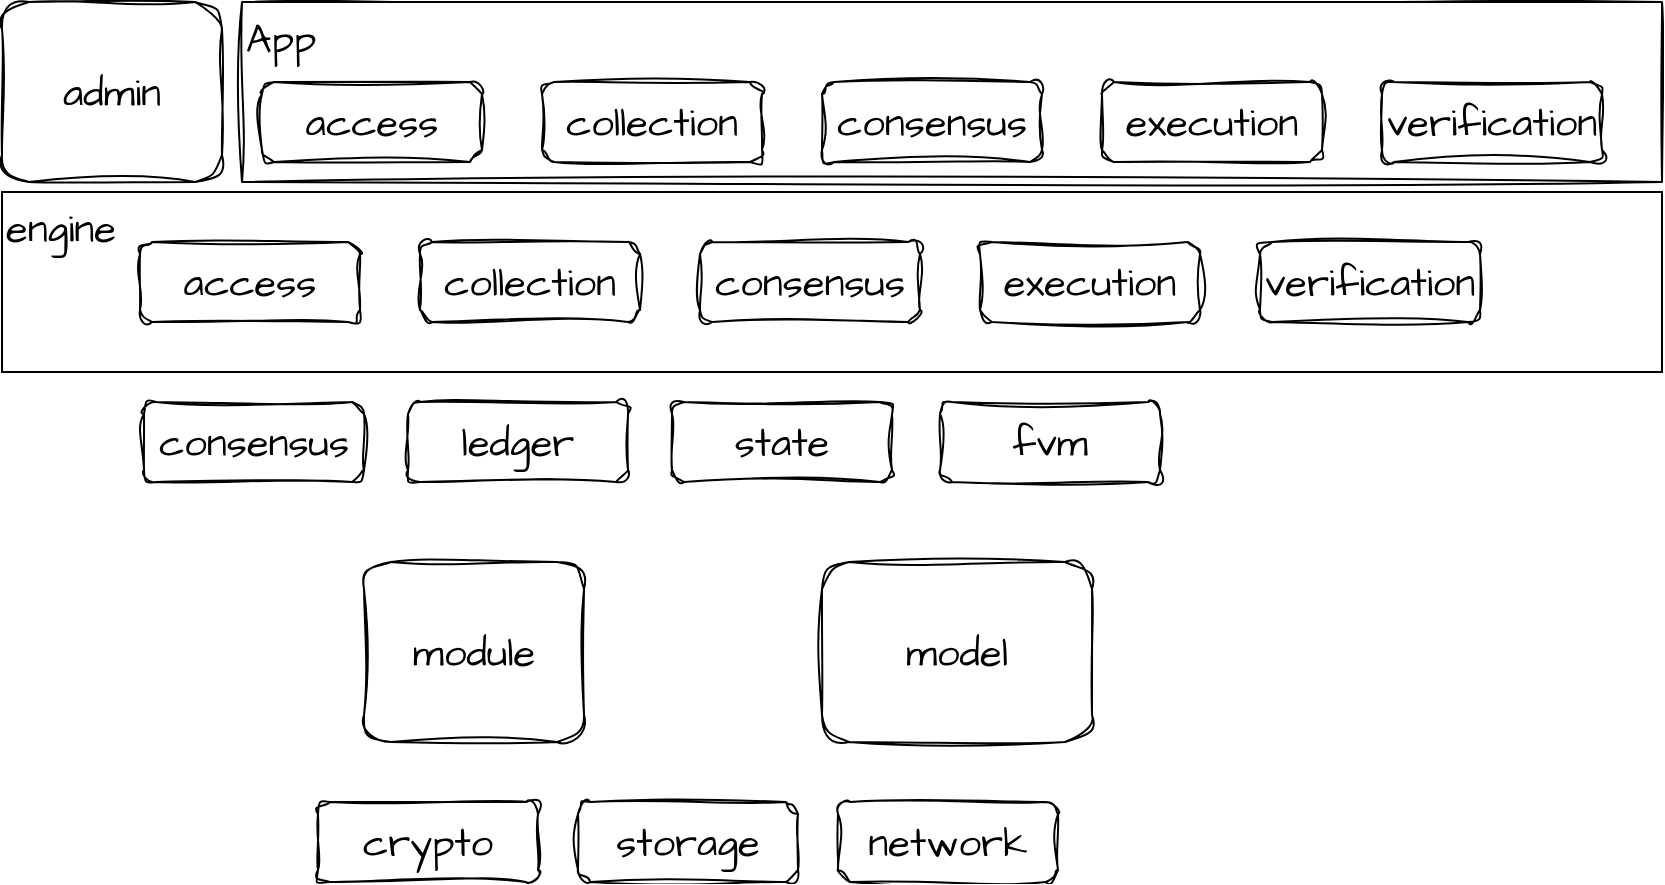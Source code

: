<mxfile version="21.3.2" type="github">
  <diagram name="第 1 页" id="mIYh2Olo3zjWcgwkDcKo">
    <mxGraphModel dx="1621" dy="591" grid="1" gridSize="10" guides="1" tooltips="1" connect="1" arrows="1" fold="1" page="1" pageScale="1" pageWidth="850" pageHeight="1100" math="0" shadow="0">
      <root>
        <mxCell id="0" />
        <mxCell id="1" parent="0" />
        <mxCell id="HFnXFwNVYUh2nl7cipx7-20" value="engine" style="rounded=0;whiteSpace=wrap;html=1;hachureGap=4;fontFamily=Architects Daughter;fontSource=https%3A%2F%2Ffonts.googleapis.com%2Fcss%3Ffamily%3DArchitects%2BDaughter;fontSize=20;align=left;verticalAlign=top;" vertex="1" parent="1">
          <mxGeometry x="-30" y="265" width="830" height="90" as="geometry" />
        </mxCell>
        <mxCell id="HFnXFwNVYUh2nl7cipx7-2" value="consensus" style="rounded=1;whiteSpace=wrap;html=1;sketch=1;hachureGap=4;jiggle=2;curveFitting=1;fontFamily=Architects Daughter;fontSource=https%3A%2F%2Ffonts.googleapis.com%2Fcss%3Ffamily%3DArchitects%2BDaughter;fontSize=20;" vertex="1" parent="1">
          <mxGeometry x="41" y="370" width="110" height="40" as="geometry" />
        </mxCell>
        <mxCell id="HFnXFwNVYUh2nl7cipx7-4" value="ledger" style="rounded=1;whiteSpace=wrap;html=1;sketch=1;hachureGap=4;jiggle=2;curveFitting=1;fontFamily=Architects Daughter;fontSource=https%3A%2F%2Ffonts.googleapis.com%2Fcss%3Ffamily%3DArchitects%2BDaughter;fontSize=20;" vertex="1" parent="1">
          <mxGeometry x="173" y="370" width="110" height="40" as="geometry" />
        </mxCell>
        <mxCell id="HFnXFwNVYUh2nl7cipx7-5" value="state" style="rounded=1;whiteSpace=wrap;html=1;sketch=1;hachureGap=4;jiggle=2;curveFitting=1;fontFamily=Architects Daughter;fontSource=https%3A%2F%2Ffonts.googleapis.com%2Fcss%3Ffamily%3DArchitects%2BDaughter;fontSize=20;" vertex="1" parent="1">
          <mxGeometry x="305" y="370" width="110" height="40" as="geometry" />
        </mxCell>
        <mxCell id="HFnXFwNVYUh2nl7cipx7-6" value="crypto" style="rounded=1;whiteSpace=wrap;html=1;sketch=1;hachureGap=4;jiggle=2;curveFitting=1;fontFamily=Architects Daughter;fontSource=https%3A%2F%2Ffonts.googleapis.com%2Fcss%3Ffamily%3DArchitects%2BDaughter;fontSize=20;" vertex="1" parent="1">
          <mxGeometry x="128" y="570" width="110" height="40" as="geometry" />
        </mxCell>
        <mxCell id="HFnXFwNVYUh2nl7cipx7-7" value="storage" style="rounded=1;whiteSpace=wrap;html=1;sketch=1;hachureGap=4;jiggle=2;curveFitting=1;fontFamily=Architects Daughter;fontSource=https%3A%2F%2Ffonts.googleapis.com%2Fcss%3Ffamily%3DArchitects%2BDaughter;fontSize=20;" vertex="1" parent="1">
          <mxGeometry x="258" y="570" width="110" height="40" as="geometry" />
        </mxCell>
        <mxCell id="HFnXFwNVYUh2nl7cipx7-8" value="network" style="rounded=1;whiteSpace=wrap;html=1;sketch=1;hachureGap=4;jiggle=2;curveFitting=1;fontFamily=Architects Daughter;fontSource=https%3A%2F%2Ffonts.googleapis.com%2Fcss%3Ffamily%3DArchitects%2BDaughter;fontSize=20;" vertex="1" parent="1">
          <mxGeometry x="388" y="570" width="110" height="40" as="geometry" />
        </mxCell>
        <mxCell id="HFnXFwNVYUh2nl7cipx7-9" value="fvm" style="rounded=1;whiteSpace=wrap;html=1;sketch=1;hachureGap=4;jiggle=2;curveFitting=1;fontFamily=Architects Daughter;fontSource=https%3A%2F%2Ffonts.googleapis.com%2Fcss%3Ffamily%3DArchitects%2BDaughter;fontSize=20;" vertex="1" parent="1">
          <mxGeometry x="439" y="370" width="110" height="40" as="geometry" />
        </mxCell>
        <mxCell id="HFnXFwNVYUh2nl7cipx7-11" value="access" style="rounded=1;whiteSpace=wrap;html=1;sketch=1;hachureGap=4;jiggle=2;curveFitting=1;fontFamily=Architects Daughter;fontSource=https%3A%2F%2Ffonts.googleapis.com%2Fcss%3Ffamily%3DArchitects%2BDaughter;fontSize=20;" vertex="1" parent="1">
          <mxGeometry x="39" y="290" width="110" height="40" as="geometry" />
        </mxCell>
        <mxCell id="HFnXFwNVYUh2nl7cipx7-12" value="collection" style="rounded=1;whiteSpace=wrap;html=1;sketch=1;hachureGap=4;jiggle=2;curveFitting=1;fontFamily=Architects Daughter;fontSource=https%3A%2F%2Ffonts.googleapis.com%2Fcss%3Ffamily%3DArchitects%2BDaughter;fontSize=20;" vertex="1" parent="1">
          <mxGeometry x="179" y="290" width="110" height="40" as="geometry" />
        </mxCell>
        <mxCell id="HFnXFwNVYUh2nl7cipx7-13" value="consensus" style="rounded=1;whiteSpace=wrap;html=1;sketch=1;hachureGap=4;jiggle=2;curveFitting=1;fontFamily=Architects Daughter;fontSource=https%3A%2F%2Ffonts.googleapis.com%2Fcss%3Ffamily%3DArchitects%2BDaughter;fontSize=20;" vertex="1" parent="1">
          <mxGeometry x="319" y="290" width="110" height="40" as="geometry" />
        </mxCell>
        <mxCell id="HFnXFwNVYUh2nl7cipx7-14" value="execution" style="rounded=1;whiteSpace=wrap;html=1;sketch=1;hachureGap=4;jiggle=2;curveFitting=1;fontFamily=Architects Daughter;fontSource=https%3A%2F%2Ffonts.googleapis.com%2Fcss%3Ffamily%3DArchitects%2BDaughter;fontSize=20;" vertex="1" parent="1">
          <mxGeometry x="459" y="290" width="110" height="40" as="geometry" />
        </mxCell>
        <mxCell id="HFnXFwNVYUh2nl7cipx7-15" value="verification" style="rounded=1;whiteSpace=wrap;html=1;sketch=1;hachureGap=4;jiggle=2;curveFitting=1;fontFamily=Architects Daughter;fontSource=https%3A%2F%2Ffonts.googleapis.com%2Fcss%3Ffamily%3DArchitects%2BDaughter;fontSize=20;" vertex="1" parent="1">
          <mxGeometry x="599" y="290" width="110" height="40" as="geometry" />
        </mxCell>
        <mxCell id="HFnXFwNVYUh2nl7cipx7-16" value="model" style="rounded=1;whiteSpace=wrap;html=1;sketch=1;hachureGap=4;jiggle=2;curveFitting=1;fontFamily=Architects Daughter;fontSource=https%3A%2F%2Ffonts.googleapis.com%2Fcss%3Ffamily%3DArchitects%2BDaughter;fontSize=20;" vertex="1" parent="1">
          <mxGeometry x="380" y="450" width="135" height="90" as="geometry" />
        </mxCell>
        <mxCell id="HFnXFwNVYUh2nl7cipx7-17" value="module" style="rounded=1;whiteSpace=wrap;html=1;sketch=1;hachureGap=4;jiggle=2;curveFitting=1;fontFamily=Architects Daughter;fontSource=https%3A%2F%2Ffonts.googleapis.com%2Fcss%3Ffamily%3DArchitects%2BDaughter;fontSize=20;align=center;verticalAlign=middle;" vertex="1" parent="1">
          <mxGeometry x="151" y="450" width="110" height="90" as="geometry" />
        </mxCell>
        <mxCell id="HFnXFwNVYUh2nl7cipx7-19" value="admin" style="rounded=1;whiteSpace=wrap;html=1;sketch=1;hachureGap=4;jiggle=2;curveFitting=1;fontFamily=Architects Daughter;fontSource=https%3A%2F%2Ffonts.googleapis.com%2Fcss%3Ffamily%3DArchitects%2BDaughter;fontSize=20;" vertex="1" parent="1">
          <mxGeometry x="-30" y="170" width="110" height="90" as="geometry" />
        </mxCell>
        <mxCell id="HFnXFwNVYUh2nl7cipx7-22" value="App" style="rounded=0;whiteSpace=wrap;html=1;hachureGap=4;fontFamily=Architects Daughter;fontSource=https%3A%2F%2Ffonts.googleapis.com%2Fcss%3Ffamily%3DArchitects%2BDaughter;fontSize=20;align=left;verticalAlign=top;sketch=1;curveFitting=1;jiggle=2;" vertex="1" parent="1">
          <mxGeometry x="90" y="170" width="710" height="90" as="geometry" />
        </mxCell>
        <mxCell id="HFnXFwNVYUh2nl7cipx7-23" value="access" style="rounded=1;whiteSpace=wrap;html=1;sketch=1;hachureGap=4;jiggle=2;curveFitting=1;fontFamily=Architects Daughter;fontSource=https%3A%2F%2Ffonts.googleapis.com%2Fcss%3Ffamily%3DArchitects%2BDaughter;fontSize=20;" vertex="1" parent="1">
          <mxGeometry x="100" y="210" width="110" height="40" as="geometry" />
        </mxCell>
        <mxCell id="HFnXFwNVYUh2nl7cipx7-24" value="collection" style="rounded=1;whiteSpace=wrap;html=1;sketch=1;hachureGap=4;jiggle=2;curveFitting=1;fontFamily=Architects Daughter;fontSource=https%3A%2F%2Ffonts.googleapis.com%2Fcss%3Ffamily%3DArchitects%2BDaughter;fontSize=20;" vertex="1" parent="1">
          <mxGeometry x="240" y="210" width="110" height="40" as="geometry" />
        </mxCell>
        <mxCell id="HFnXFwNVYUh2nl7cipx7-25" value="consensus" style="rounded=1;whiteSpace=wrap;html=1;sketch=1;hachureGap=4;jiggle=2;curveFitting=1;fontFamily=Architects Daughter;fontSource=https%3A%2F%2Ffonts.googleapis.com%2Fcss%3Ffamily%3DArchitects%2BDaughter;fontSize=20;" vertex="1" parent="1">
          <mxGeometry x="380" y="210" width="110" height="40" as="geometry" />
        </mxCell>
        <mxCell id="HFnXFwNVYUh2nl7cipx7-26" value="execution" style="rounded=1;whiteSpace=wrap;html=1;sketch=1;hachureGap=4;jiggle=2;curveFitting=1;fontFamily=Architects Daughter;fontSource=https%3A%2F%2Ffonts.googleapis.com%2Fcss%3Ffamily%3DArchitects%2BDaughter;fontSize=20;" vertex="1" parent="1">
          <mxGeometry x="520" y="210" width="110" height="40" as="geometry" />
        </mxCell>
        <mxCell id="HFnXFwNVYUh2nl7cipx7-27" value="verification" style="rounded=1;whiteSpace=wrap;html=1;sketch=1;hachureGap=4;jiggle=2;curveFitting=1;fontFamily=Architects Daughter;fontSource=https%3A%2F%2Ffonts.googleapis.com%2Fcss%3Ffamily%3DArchitects%2BDaughter;fontSize=20;" vertex="1" parent="1">
          <mxGeometry x="660" y="210" width="110" height="40" as="geometry" />
        </mxCell>
      </root>
    </mxGraphModel>
  </diagram>
</mxfile>
